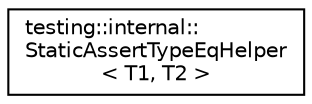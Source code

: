 digraph "Graphical Class Hierarchy"
{
  edge [fontname="Helvetica",fontsize="10",labelfontname="Helvetica",labelfontsize="10"];
  node [fontname="Helvetica",fontsize="10",shape=record];
  rankdir="LR";
  Node1 [label="testing::internal::\lStaticAssertTypeEqHelper\l\< T1, T2 \>",height=0.2,width=0.4,color="black", fillcolor="white", style="filled",URL="$structtesting_1_1internal_1_1_static_assert_type_eq_helper.html"];
}
